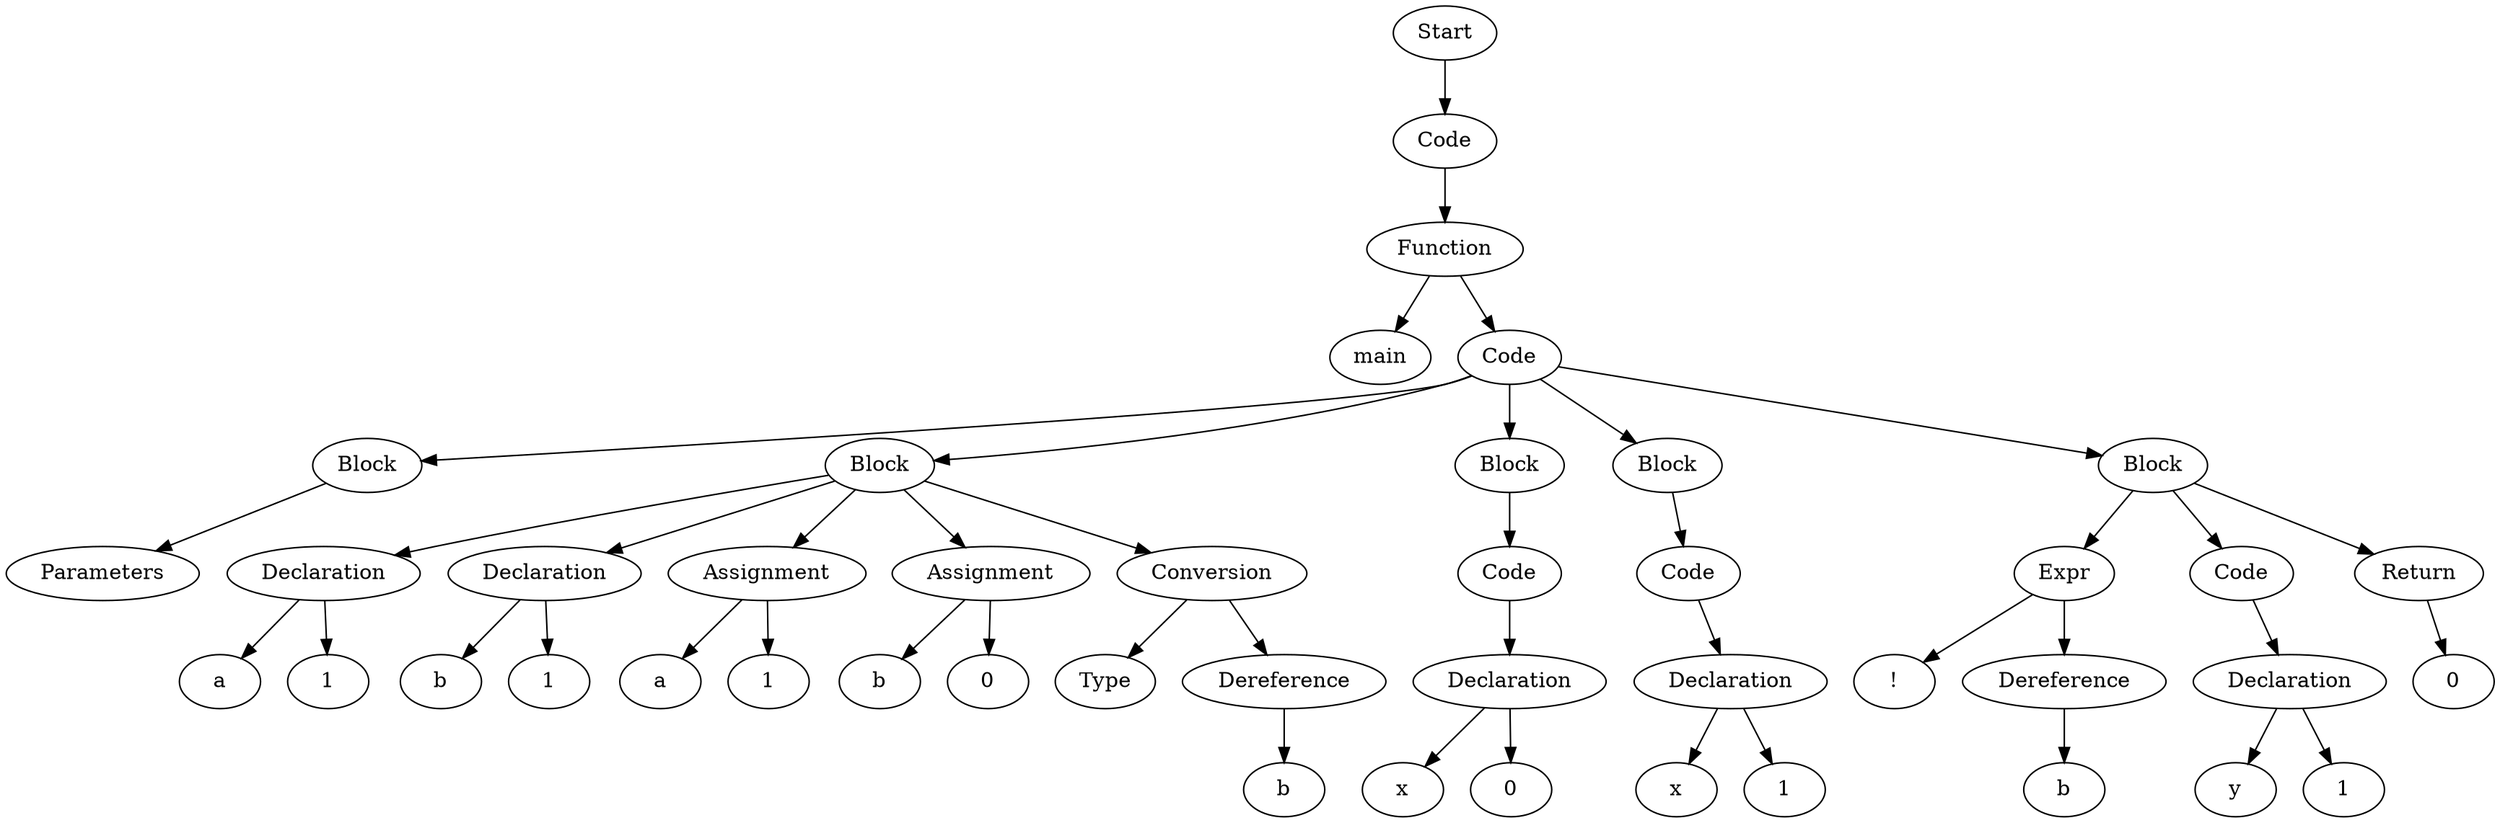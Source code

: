 digraph AST {
  "135951639872128" [label="Start"];
  "135951639872128" -> "135951639871984";
  "135951639871984" [label="Code"];
  "135951639871984" -> "135951639872512";
  "135951639872512" [label="Function"];
  "135951639872512" -> "135951639873040";
  "135951639872512" -> "135951639873712";
  "135951639873040" [label="main"];
  "135951639873712" [label="Code"];
  "135951639873712" -> "135951640002624";
  "135951639873712" -> "135951640002720";
  "135951639873712" -> "135951640006512";
  "135951639873712" -> "135951640004064";
  "135951639873712" -> "135951640004880";
  "135951640002624" [label="Block"];
  "135951640002624" -> "135951639873328";
  "135951639873328" [label="Parameters"];
  "135951640002720" [label="Block"];
  "135951640002720" -> "135951639874288";
  "135951640002720" -> "135951639875872";
  "135951640002720" -> "135951639877456";
  "135951640002720" -> "135951639879040";
  "135951640002720" -> "135951639884896";
  "135951639874288" [label="Declaration"];
  "135951639874288" -> "135951639874768";
  "135951639874288" -> "135951639875440";
  "135951639874768" [label="a"];
  "135951639875440" [label="1"];
  "135951639875872" [label="Declaration"];
  "135951639875872" -> "135951639876352";
  "135951639875872" -> "135951639877024";
  "135951639876352" [label="b"];
  "135951639877024" [label="1"];
  "135951639877456" [label="Assignment"];
  "135951639877456" -> "135951639878032";
  "135951639877456" -> "135951639878608";
  "135951639878032" [label="a"];
  "135951639878608" [label="1"];
  "135951639879040" [label="Assignment"];
  "135951639879040" -> "135951639879616";
  "135951639879040" -> "135951639880192";
  "135951639879616" [label="b"];
  "135951639880192" [label="0"];
  "135951639884896" [label="Conversion"];
  "135951639884896" -> "135951639873568";
  "135951639884896" -> "135951639877744";
  "135951639873568" [label="Type"];
  "135951639877744" [label="Dereference"];
  "135951639877744" -> "135951639880960";
  "135951639880960" [label="b"];
  "135951640006512" [label="Block"];
  "135951640006512" -> "135951639881296";
  "135951639881296" [label="Code"];
  "135951639881296" -> "135951639881872";
  "135951639881872" [label="Declaration"];
  "135951639881872" -> "135951639882352";
  "135951639881872" -> "135951639883024";
  "135951639882352" [label="x"];
  "135951639883024" [label="0"];
  "135951640004064" [label="Block"];
  "135951640004064" -> "135951639883456";
  "135951639883456" [label="Code"];
  "135951639883456" -> "135951639884032";
  "135951639884032" [label="Declaration"];
  "135951639884032" -> "135951639884512";
  "135951639884032" -> "135951639885184";
  "135951639884512" [label="x"];
  "135951639885184" [label="1"];
  "135951640004880" [label="Block"];
  "135951640004880" -> "135951640003728";
  "135951640004880" -> "135951640004736";
  "135951640004880" -> "135951640006704";
  "135951640003728" [label="Expr"];
  "135951640003728" -> "135951640003920";
  "135951640003728" -> "135951639879328";
  "135951640003920" [label="!"];
  "135951639879328" [label="Dereference"];
  "135951639879328" -> "135951640004448";
  "135951640004448" [label="b"];
  "135951640004736" [label="Code"];
  "135951640004736" -> "135951640005312";
  "135951640005312" [label="Declaration"];
  "135951640005312" -> "135951640005792";
  "135951640005312" -> "135951640006464";
  "135951640005792" [label="y"];
  "135951640006464" [label="1"];
  "135951640006704" [label="Return"];
  "135951640006704" -> "135951640007424";
  "135951640007424" [label="0"];
}
